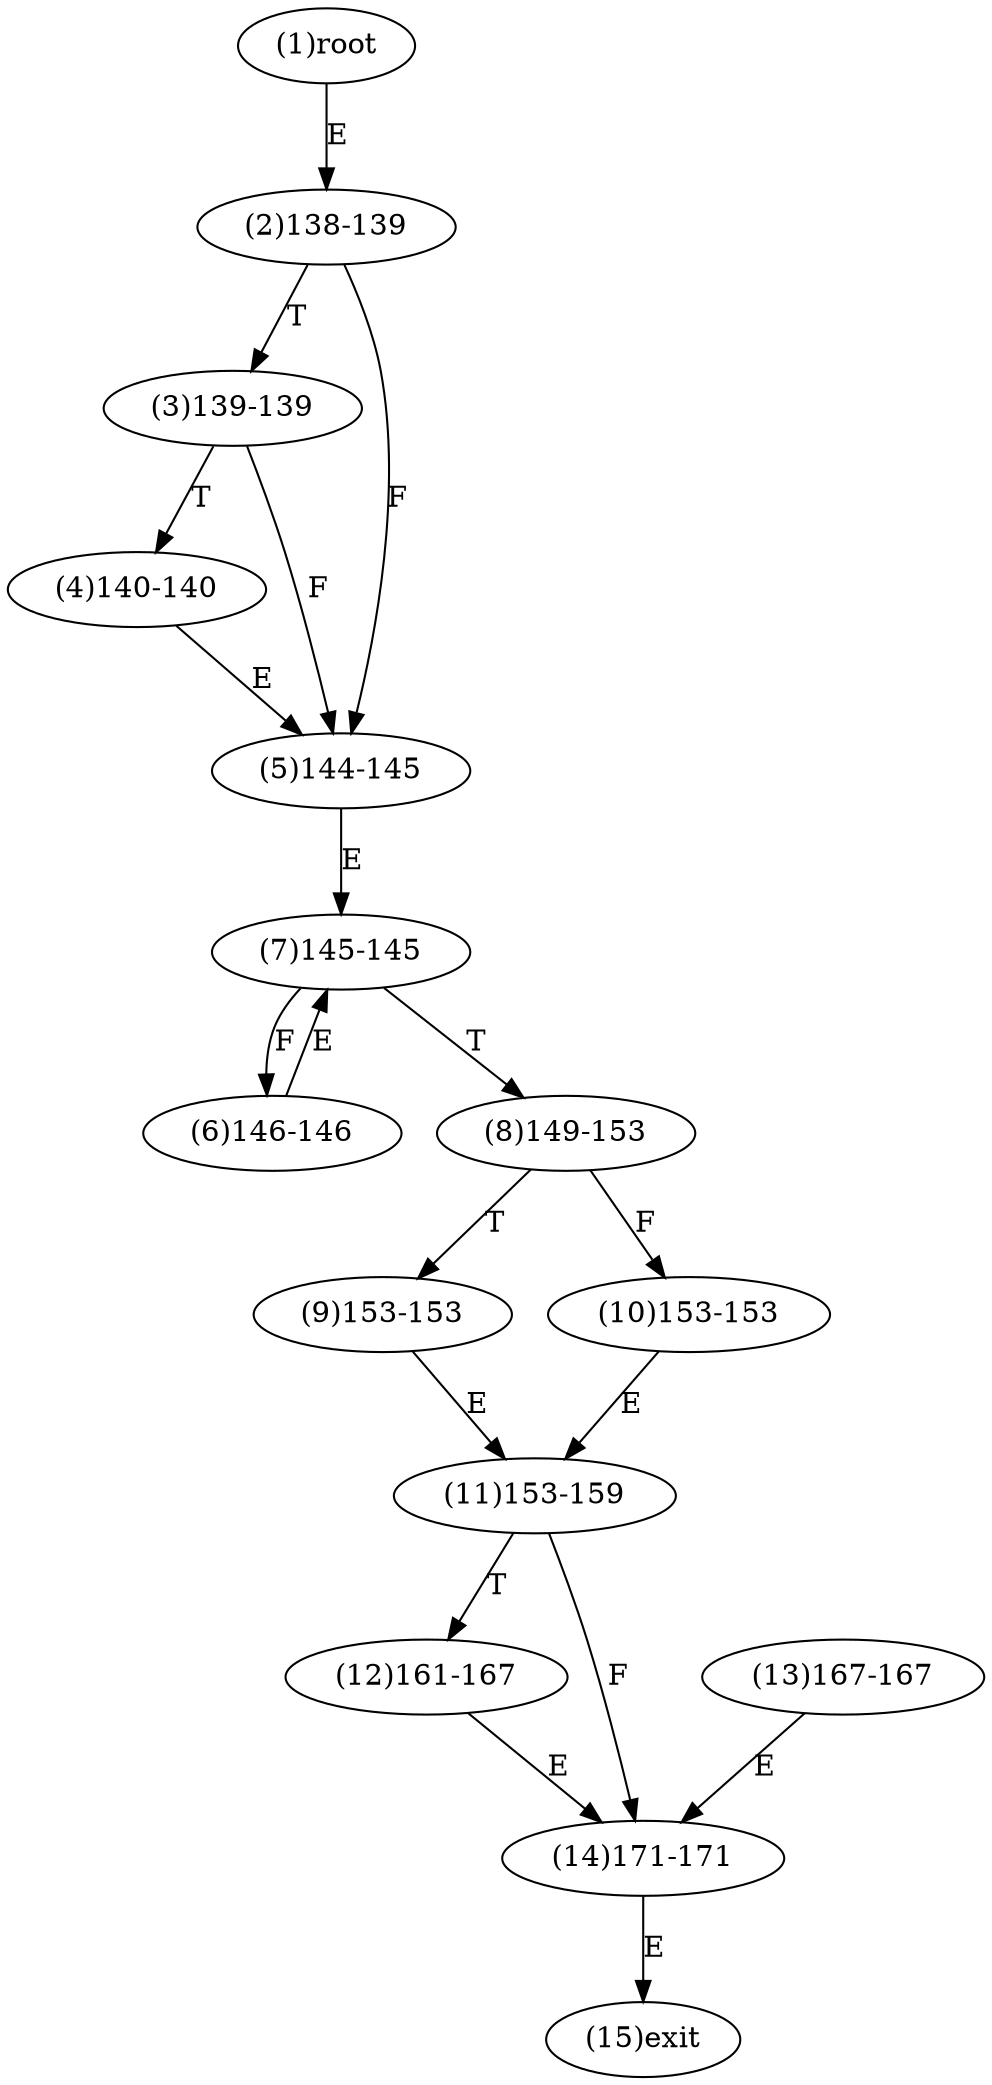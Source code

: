 digraph "" { 
1[ label="(1)root"];
2[ label="(2)138-139"];
3[ label="(3)139-139"];
4[ label="(4)140-140"];
5[ label="(5)144-145"];
6[ label="(6)146-146"];
7[ label="(7)145-145"];
8[ label="(8)149-153"];
9[ label="(9)153-153"];
10[ label="(10)153-153"];
11[ label="(11)153-159"];
12[ label="(12)161-167"];
13[ label="(13)167-167"];
14[ label="(14)171-171"];
15[ label="(15)exit"];
1->2[ label="E"];
2->5[ label="F"];
2->3[ label="T"];
3->5[ label="F"];
3->4[ label="T"];
4->5[ label="E"];
5->7[ label="E"];
6->7[ label="E"];
7->6[ label="F"];
7->8[ label="T"];
8->10[ label="F"];
8->9[ label="T"];
9->11[ label="E"];
10->11[ label="E"];
11->14[ label="F"];
11->12[ label="T"];
12->14[ label="E"];
13->14[ label="E"];
14->15[ label="E"];
}